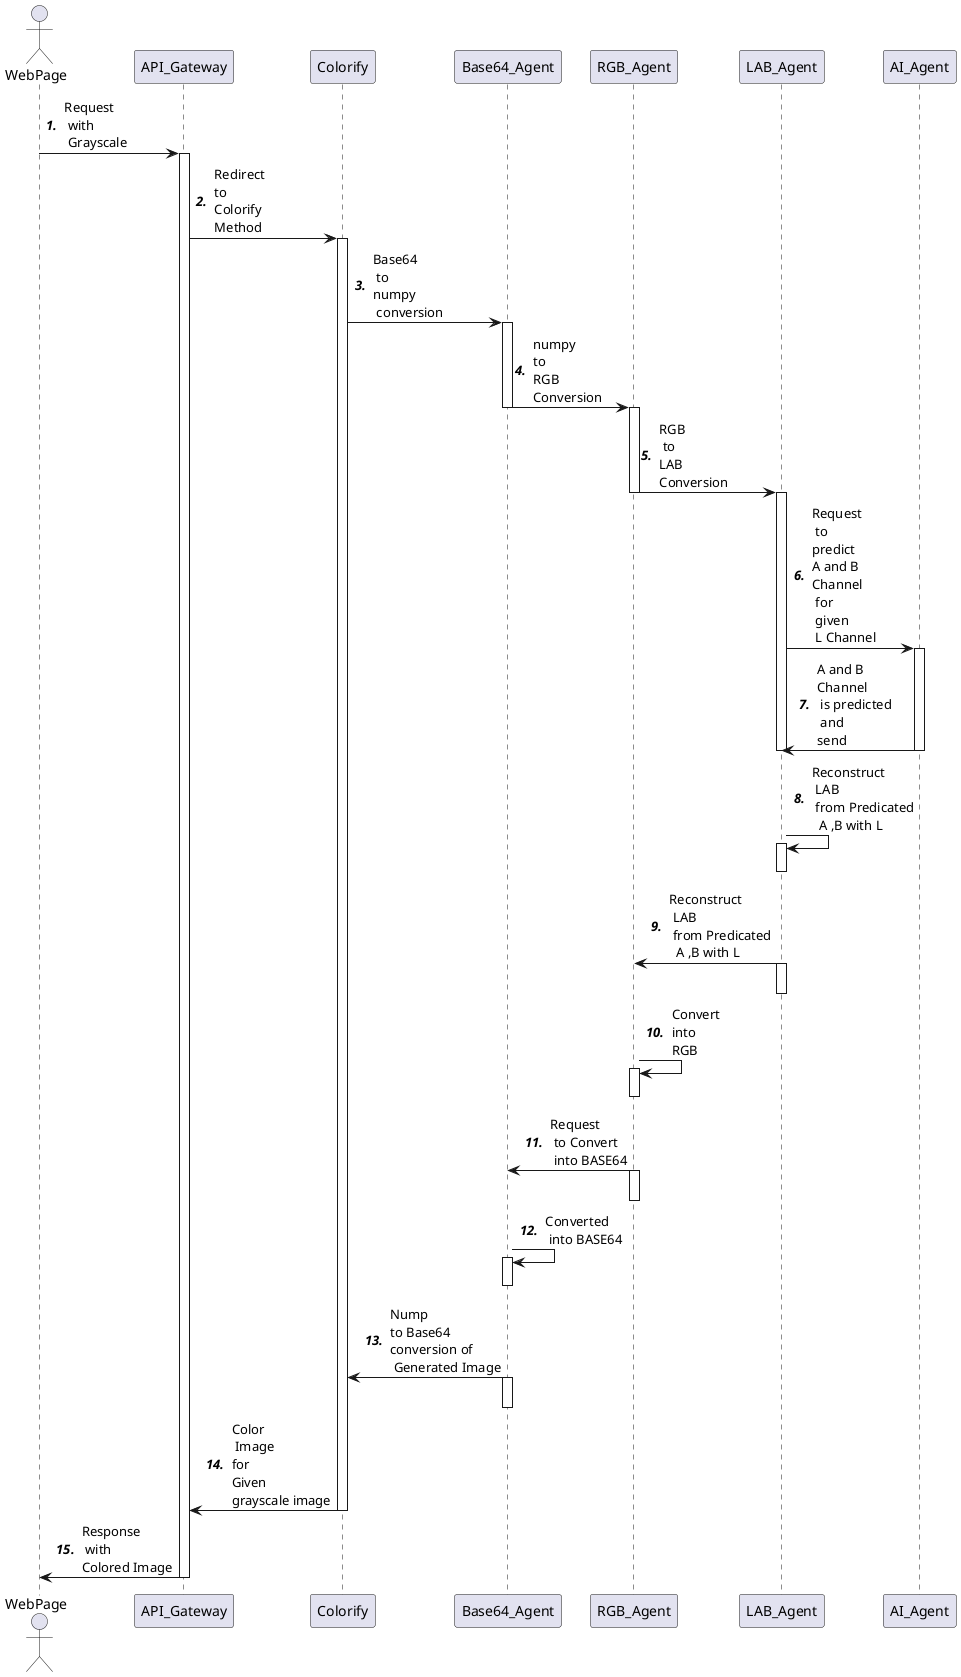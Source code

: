@startuml GrayScale TO Color RGB
actor WebPage
participant API_Gateway
participant Colorify
participant Base64_Agent

participant RGB_Agent
participant LAB_Agent
participant AI_Agent
autonumber "<b><i>##</i>. </b>"






WebPage -> API_Gateway : Request \n with \n Grayscale
activate API_Gateway
' note left
' axjaksxasjia
' end note

API_Gateway -> Colorify : Redirect \nto \nColorify \nMethod
activate Colorify


Colorify -> Base64_Agent : Base64\n to \nnumpy\n conversion
activate Base64_Agent

Base64_Agent -> RGB_Agent : numpy \nto \nRGB \nConversion
deactivate Base64_Agent
activate RGB_Agent


RGB_Agent -> LAB_Agent : RGB\n to \nLAB \nConversion
deactivate RGB_Agent 
activate LAB_Agent

LAB_Agent -> AI_Agent : Request\n to \npredict \nA and B \nChannel \n for\n given\n L Channel
activate AI_Agent

AI_Agent -> LAB_Agent : A and B \nChannel \n is predicted\n and \nsend
deactivate AI_Agent
deactivate LAB_Agent


LAB_Agent -> LAB_Agent : Reconstruct\n LAB \n from Predicated \n  A ,B with L

activate LAB_Agent
deactivate LAB_Agent 


LAB_Agent -> RGB_Agent : Reconstruct\n LAB \n from Predicated \n  A ,B with L

activate LAB_Agent
deactivate LAB_Agent 


RGB_Agent -> RGB_Agent : Convert \ninto \nRGB

activate RGB_Agent
deactivate RGB_Agent 


RGB_Agent -> Base64_Agent : Request \n to Convert \n into BASE64

activate RGB_Agent
deactivate RGB_Agent 


Base64_Agent -> Base64_Agent : Converted  \n into BASE64

activate Base64_Agent
deactivate Base64_Agent 


Base64_Agent -> Colorify : Nump \nto Base64  \nconversion of\n Generated Image
activate Base64_Agent
deactivate Base64_Agent

Colorify -> API_Gateway : Color\n Image \nfor \nGiven \ngrayscale image
deactivate Colorify

API_Gateway -> WebPage : Response\n with  \nColored Image
deactivate API_Gateway





@enduml